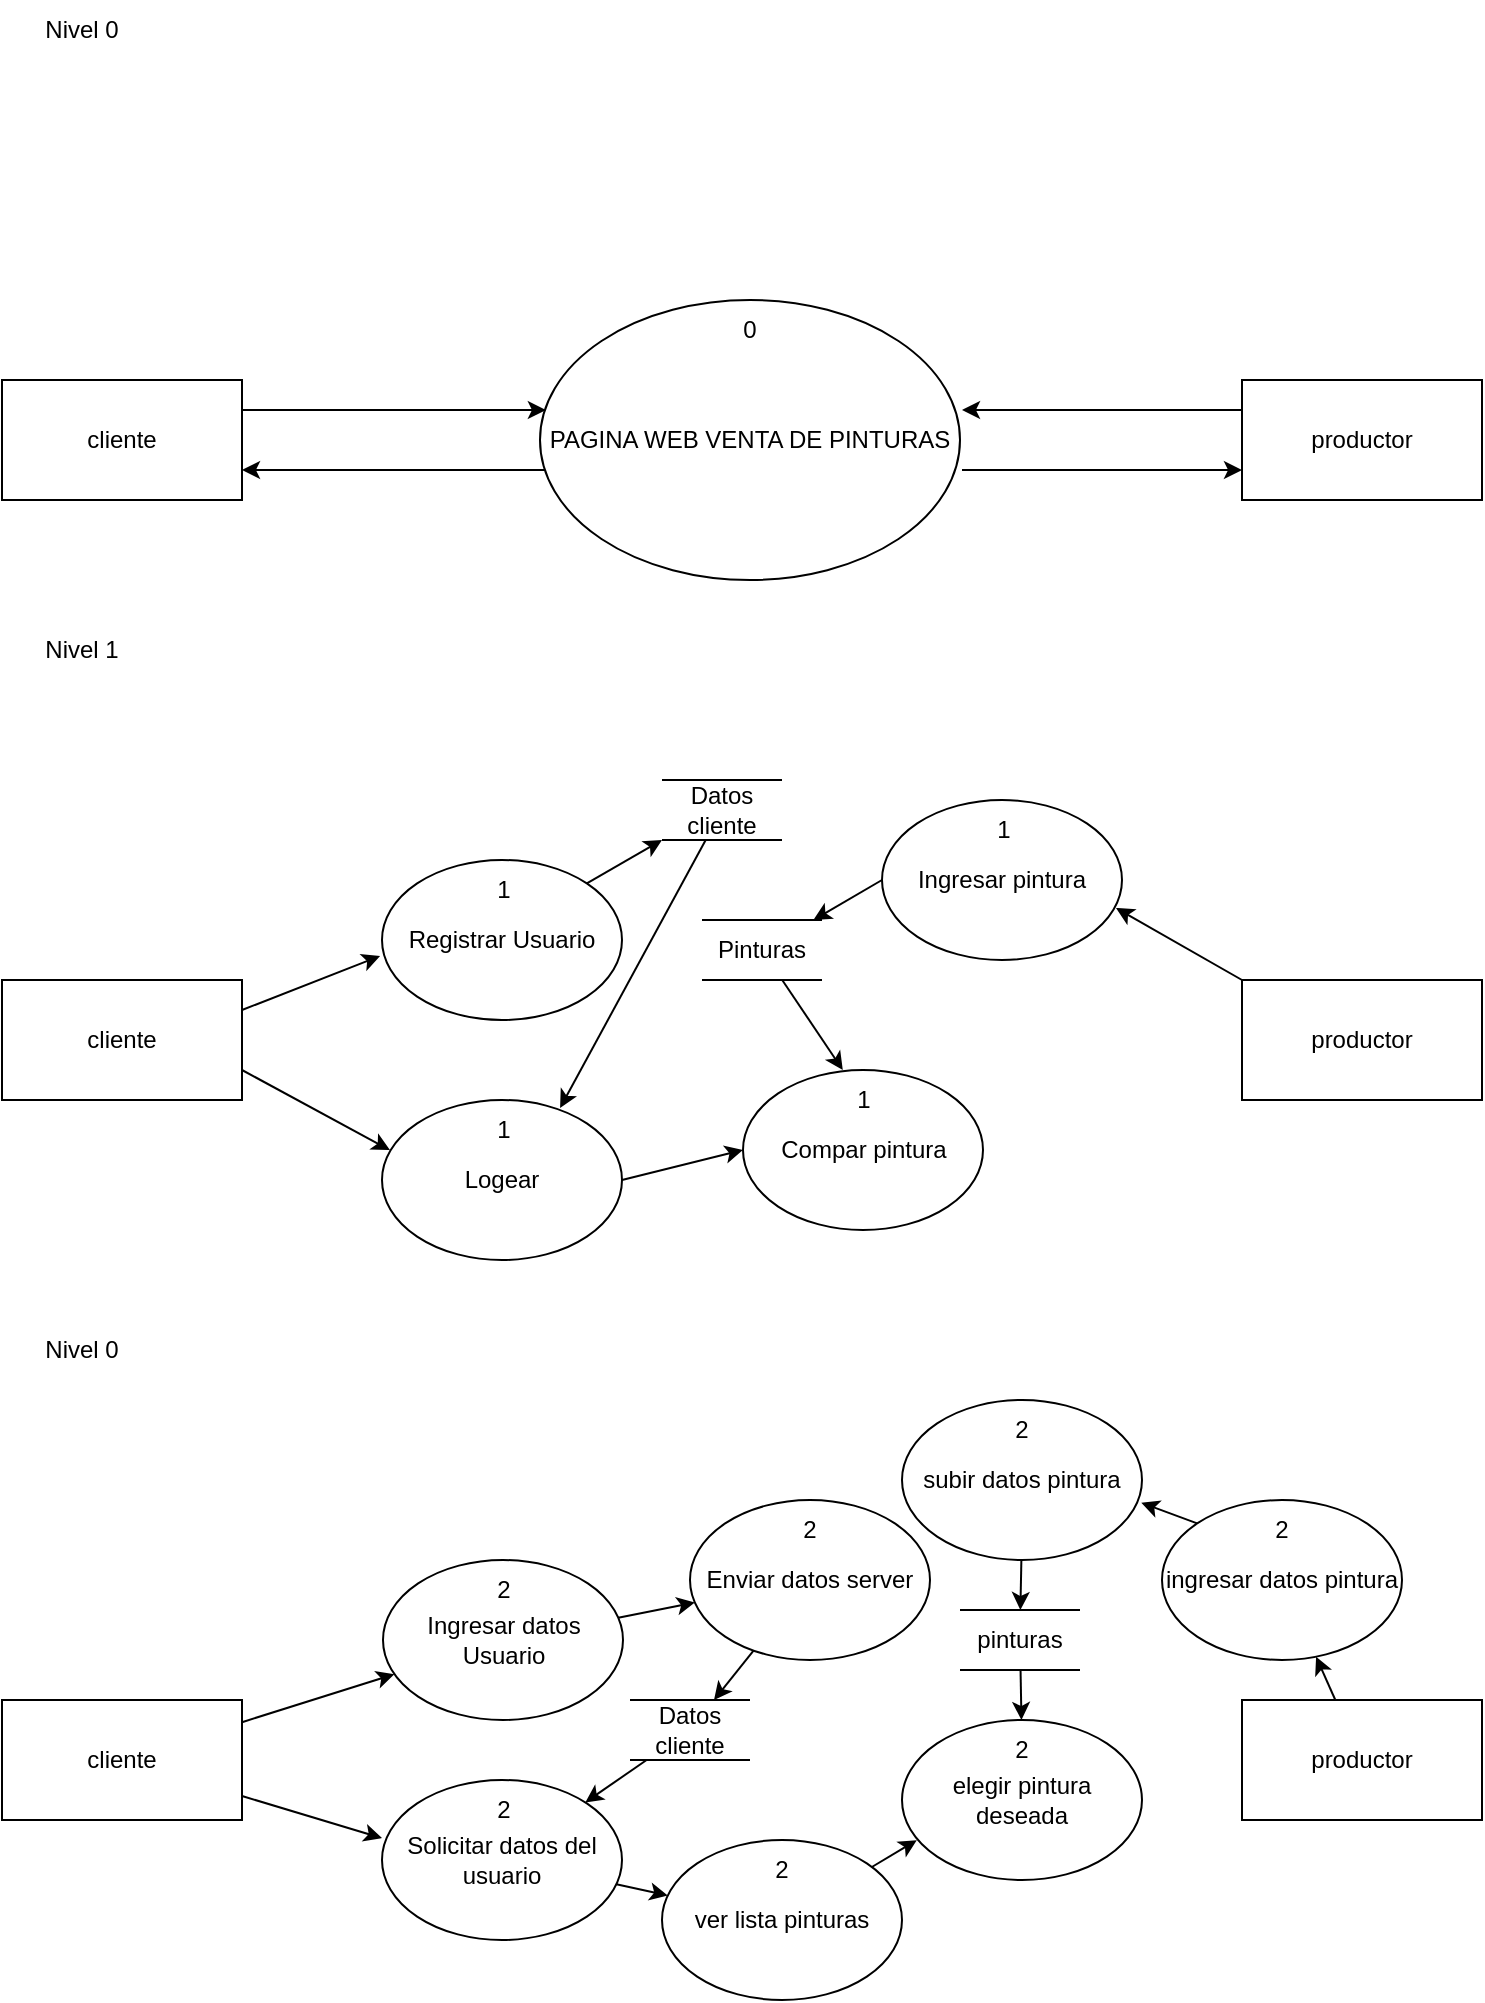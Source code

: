 <mxfile version="21.1.7" type="google">
  <diagram name="Página-1" id="KVIhtWQZbb9y_k68hsxU">
    <mxGraphModel grid="1" page="1" gridSize="10" guides="1" tooltips="1" connect="1" arrows="1" fold="1" pageScale="1" pageWidth="827" pageHeight="1169" math="0" shadow="0">
      <root>
        <mxCell id="0" />
        <mxCell id="1" parent="0" />
        <mxCell id="TYD1DtTi4bZ0jpeWZFOA-5" style="edgeStyle=orthogonalEdgeStyle;rounded=0;orthogonalLoop=1;jettySize=auto;html=1;exitX=1;exitY=0.25;exitDx=0;exitDy=0;entryX=0.014;entryY=0.393;entryDx=0;entryDy=0;entryPerimeter=0;" edge="1" parent="1" source="TYD1DtTi4bZ0jpeWZFOA-1" target="TYD1DtTi4bZ0jpeWZFOA-3">
          <mxGeometry relative="1" as="geometry" />
        </mxCell>
        <mxCell id="TYD1DtTi4bZ0jpeWZFOA-6" style="edgeStyle=orthogonalEdgeStyle;rounded=0;orthogonalLoop=1;jettySize=auto;html=1;exitX=1;exitY=0.75;exitDx=0;exitDy=0;entryX=0.019;entryY=0.607;entryDx=0;entryDy=0;entryPerimeter=0;endArrow=none;endFill=0;startArrow=classic;startFill=1;" edge="1" parent="1" source="TYD1DtTi4bZ0jpeWZFOA-1" target="TYD1DtTi4bZ0jpeWZFOA-3">
          <mxGeometry relative="1" as="geometry" />
        </mxCell>
        <mxCell id="TYD1DtTi4bZ0jpeWZFOA-1" value="cliente" style="rounded=0;whiteSpace=wrap;html=1;" vertex="1" parent="1">
          <mxGeometry x="40" y="200" width="120" height="60" as="geometry" />
        </mxCell>
        <mxCell id="TYD1DtTi4bZ0jpeWZFOA-2" value="Nivel 0" style="text;html=1;strokeColor=none;fillColor=none;align=center;verticalAlign=middle;whiteSpace=wrap;rounded=0;" vertex="1" parent="1">
          <mxGeometry x="50" y="10" width="60" height="30" as="geometry" />
        </mxCell>
        <mxCell id="TYD1DtTi4bZ0jpeWZFOA-3" value="PAGINA WEB VENTA DE PINTURAS" style="ellipse;whiteSpace=wrap;html=1;rounded=0;" vertex="1" parent="1">
          <mxGeometry x="309" y="160" width="210" height="140" as="geometry" />
        </mxCell>
        <mxCell id="TYD1DtTi4bZ0jpeWZFOA-7" style="edgeStyle=orthogonalEdgeStyle;rounded=0;orthogonalLoop=1;jettySize=auto;html=1;exitX=0;exitY=0.25;exitDx=0;exitDy=0;" edge="1" parent="1" source="TYD1DtTi4bZ0jpeWZFOA-4">
          <mxGeometry relative="1" as="geometry">
            <mxPoint x="520" y="215" as="targetPoint" />
          </mxGeometry>
        </mxCell>
        <mxCell id="TYD1DtTi4bZ0jpeWZFOA-8" style="edgeStyle=orthogonalEdgeStyle;rounded=0;orthogonalLoop=1;jettySize=auto;html=1;exitX=0;exitY=0.75;exitDx=0;exitDy=0;startArrow=classic;startFill=1;endArrow=none;endFill=0;" edge="1" parent="1" source="TYD1DtTi4bZ0jpeWZFOA-4">
          <mxGeometry relative="1" as="geometry">
            <mxPoint x="520" y="245" as="targetPoint" />
          </mxGeometry>
        </mxCell>
        <mxCell id="TYD1DtTi4bZ0jpeWZFOA-4" value="productor" style="rounded=0;whiteSpace=wrap;html=1;" vertex="1" parent="1">
          <mxGeometry x="660" y="200" width="120" height="60" as="geometry" />
        </mxCell>
        <mxCell id="TYD1DtTi4bZ0jpeWZFOA-9" value="Nivel 1" style="text;html=1;strokeColor=none;fillColor=none;align=center;verticalAlign=middle;whiteSpace=wrap;rounded=0;" vertex="1" parent="1">
          <mxGeometry x="50" y="320" width="60" height="30" as="geometry" />
        </mxCell>
        <mxCell id="TYD1DtTi4bZ0jpeWZFOA-10" value="0" style="text;html=1;strokeColor=none;fillColor=none;align=center;verticalAlign=middle;whiteSpace=wrap;rounded=0;" vertex="1" parent="1">
          <mxGeometry x="384" y="160" width="60" height="30" as="geometry" />
        </mxCell>
        <mxCell id="TYD1DtTi4bZ0jpeWZFOA-25" style="rounded=0;orthogonalLoop=1;jettySize=auto;html=1;exitX=1;exitY=0.25;exitDx=0;exitDy=0;entryX=-0.008;entryY=0.6;entryDx=0;entryDy=0;entryPerimeter=0;" edge="1" parent="1" source="TYD1DtTi4bZ0jpeWZFOA-13" target="TYD1DtTi4bZ0jpeWZFOA-19">
          <mxGeometry relative="1" as="geometry" />
        </mxCell>
        <mxCell id="TYD1DtTi4bZ0jpeWZFOA-28" style="rounded=0;orthogonalLoop=1;jettySize=auto;html=1;exitX=1;exitY=0.75;exitDx=0;exitDy=0;entryX=0.033;entryY=0.313;entryDx=0;entryDy=0;entryPerimeter=0;strokeColor=default;" edge="1" parent="1" source="TYD1DtTi4bZ0jpeWZFOA-13" target="TYD1DtTi4bZ0jpeWZFOA-26">
          <mxGeometry relative="1" as="geometry" />
        </mxCell>
        <mxCell id="TYD1DtTi4bZ0jpeWZFOA-13" value="cliente" style="rounded=0;whiteSpace=wrap;html=1;" vertex="1" parent="1">
          <mxGeometry x="40" y="500" width="120" height="60" as="geometry" />
        </mxCell>
        <mxCell id="TYD1DtTi4bZ0jpeWZFOA-37" style="edgeStyle=none;orthogonalLoop=1;jettySize=auto;html=1;exitX=0;exitY=0;exitDx=0;exitDy=0;entryX=0.975;entryY=0.675;entryDx=0;entryDy=0;entryPerimeter=0;" edge="1" parent="1" source="TYD1DtTi4bZ0jpeWZFOA-17" target="TYD1DtTi4bZ0jpeWZFOA-35">
          <mxGeometry relative="1" as="geometry" />
        </mxCell>
        <mxCell id="TYD1DtTi4bZ0jpeWZFOA-17" value="productor" style="rounded=0;whiteSpace=wrap;html=1;" vertex="1" parent="1">
          <mxGeometry x="660" y="500" width="120" height="60" as="geometry" />
        </mxCell>
        <mxCell id="TYD1DtTi4bZ0jpeWZFOA-24" style="rounded=0;orthogonalLoop=1;jettySize=auto;html=1;exitX=1;exitY=0;exitDx=0;exitDy=0;entryX=0;entryY=1;entryDx=0;entryDy=0;" edge="1" parent="1" source="TYD1DtTi4bZ0jpeWZFOA-19" target="TYD1DtTi4bZ0jpeWZFOA-21">
          <mxGeometry relative="1" as="geometry" />
        </mxCell>
        <mxCell id="TYD1DtTi4bZ0jpeWZFOA-19" value="Registrar Usuario" style="ellipse;whiteSpace=wrap;html=1;rounded=0;" vertex="1" parent="1">
          <mxGeometry x="230" y="440" width="120" height="80" as="geometry" />
        </mxCell>
        <mxCell id="TYD1DtTi4bZ0jpeWZFOA-20" value="1" style="text;html=1;strokeColor=none;fillColor=none;align=center;verticalAlign=middle;whiteSpace=wrap;rounded=0;" vertex="1" parent="1">
          <mxGeometry x="260.5" y="440" width="60" height="30" as="geometry" />
        </mxCell>
        <mxCell id="TYD1DtTi4bZ0jpeWZFOA-21" value="Datos cliente" style="text;html=1;strokeColor=none;fillColor=none;align=center;verticalAlign=middle;whiteSpace=wrap;rounded=0;" vertex="1" parent="1">
          <mxGeometry x="370" y="400" width="60" height="30" as="geometry" />
        </mxCell>
        <mxCell id="TYD1DtTi4bZ0jpeWZFOA-22" value="" style="endArrow=none;html=1;rounded=0;entryX=1;entryY=0;entryDx=0;entryDy=0;exitX=0;exitY=0;exitDx=0;exitDy=0;" edge="1" parent="1" source="TYD1DtTi4bZ0jpeWZFOA-21" target="TYD1DtTi4bZ0jpeWZFOA-21">
          <mxGeometry width="50" height="50" relative="1" as="geometry">
            <mxPoint x="350" y="520" as="sourcePoint" />
            <mxPoint x="400" y="470" as="targetPoint" />
          </mxGeometry>
        </mxCell>
        <mxCell id="TYD1DtTi4bZ0jpeWZFOA-23" value="" style="endArrow=none;html=1;rounded=0;entryX=1;entryY=0;entryDx=0;entryDy=0;exitX=0;exitY=0;exitDx=0;exitDy=0;" edge="1" parent="1">
          <mxGeometry width="50" height="50" relative="1" as="geometry">
            <mxPoint x="370" y="430" as="sourcePoint" />
            <mxPoint x="430" y="430" as="targetPoint" />
          </mxGeometry>
        </mxCell>
        <mxCell id="TYD1DtTi4bZ0jpeWZFOA-32" style="edgeStyle=none;orthogonalLoop=1;jettySize=auto;html=1;exitX=0.742;exitY=0.05;exitDx=0;exitDy=0;endArrow=none;endFill=0;startArrow=classic;startFill=1;exitPerimeter=0;" edge="1" parent="1" source="TYD1DtTi4bZ0jpeWZFOA-26" target="TYD1DtTi4bZ0jpeWZFOA-21">
          <mxGeometry relative="1" as="geometry" />
        </mxCell>
        <mxCell id="TYD1DtTi4bZ0jpeWZFOA-33" style="edgeStyle=none;orthogonalLoop=1;jettySize=auto;html=1;exitX=1;exitY=0.5;exitDx=0;exitDy=0;entryX=0;entryY=0.5;entryDx=0;entryDy=0;" edge="1" parent="1" source="TYD1DtTi4bZ0jpeWZFOA-26" target="TYD1DtTi4bZ0jpeWZFOA-30">
          <mxGeometry relative="1" as="geometry" />
        </mxCell>
        <mxCell id="TYD1DtTi4bZ0jpeWZFOA-26" value="Logear" style="ellipse;whiteSpace=wrap;html=1;rounded=0;" vertex="1" parent="1">
          <mxGeometry x="230" y="560" width="120" height="80" as="geometry" />
        </mxCell>
        <mxCell id="TYD1DtTi4bZ0jpeWZFOA-27" value="1" style="text;html=1;strokeColor=none;fillColor=none;align=center;verticalAlign=middle;whiteSpace=wrap;rounded=0;" vertex="1" parent="1">
          <mxGeometry x="260.5" y="560" width="60" height="30" as="geometry" />
        </mxCell>
        <mxCell id="TYD1DtTi4bZ0jpeWZFOA-30" value="Compar pintura" style="ellipse;whiteSpace=wrap;html=1;" vertex="1" parent="1">
          <mxGeometry x="410.5" y="545" width="120" height="80" as="geometry" />
        </mxCell>
        <mxCell id="TYD1DtTi4bZ0jpeWZFOA-31" value="1" style="text;html=1;strokeColor=none;fillColor=none;align=center;verticalAlign=middle;whiteSpace=wrap;rounded=0;" vertex="1" parent="1">
          <mxGeometry x="440.5" y="545" width="60" height="30" as="geometry" />
        </mxCell>
        <mxCell id="TYD1DtTi4bZ0jpeWZFOA-44" style="edgeStyle=none;orthogonalLoop=1;jettySize=auto;html=1;exitX=0;exitY=0.5;exitDx=0;exitDy=0;" edge="1" parent="1" source="TYD1DtTi4bZ0jpeWZFOA-35" target="TYD1DtTi4bZ0jpeWZFOA-39">
          <mxGeometry relative="1" as="geometry" />
        </mxCell>
        <mxCell id="TYD1DtTi4bZ0jpeWZFOA-35" value="Ingresar pintura" style="ellipse;whiteSpace=wrap;html=1;" vertex="1" parent="1">
          <mxGeometry x="480" y="410" width="120" height="80" as="geometry" />
        </mxCell>
        <mxCell id="TYD1DtTi4bZ0jpeWZFOA-36" value="1" style="text;html=1;strokeColor=none;fillColor=none;align=center;verticalAlign=middle;whiteSpace=wrap;rounded=0;" vertex="1" parent="1">
          <mxGeometry x="510.5" y="410" width="60" height="30" as="geometry" />
        </mxCell>
        <mxCell id="TYD1DtTi4bZ0jpeWZFOA-42" value="" style="edgeStyle=none;orthogonalLoop=1;jettySize=auto;html=1;" edge="1" parent="1" source="TYD1DtTi4bZ0jpeWZFOA-39" target="TYD1DtTi4bZ0jpeWZFOA-31">
          <mxGeometry relative="1" as="geometry" />
        </mxCell>
        <mxCell id="TYD1DtTi4bZ0jpeWZFOA-39" value="Pinturas" style="text;html=1;strokeColor=none;fillColor=none;align=center;verticalAlign=middle;whiteSpace=wrap;rounded=0;" vertex="1" parent="1">
          <mxGeometry x="390" y="470" width="60" height="30" as="geometry" />
        </mxCell>
        <mxCell id="TYD1DtTi4bZ0jpeWZFOA-40" value="" style="endArrow=none;html=1;rounded=0;entryX=1;entryY=0;entryDx=0;entryDy=0;exitX=0;exitY=0;exitDx=0;exitDy=0;" edge="1" parent="1" source="TYD1DtTi4bZ0jpeWZFOA-39" target="TYD1DtTi4bZ0jpeWZFOA-39">
          <mxGeometry width="50" height="50" relative="1" as="geometry">
            <mxPoint x="370" y="590" as="sourcePoint" />
            <mxPoint x="420" y="540" as="targetPoint" />
          </mxGeometry>
        </mxCell>
        <mxCell id="TYD1DtTi4bZ0jpeWZFOA-41" value="" style="endArrow=none;html=1;rounded=0;entryX=1;entryY=0;entryDx=0;entryDy=0;exitX=0;exitY=0;exitDx=0;exitDy=0;" edge="1" parent="1">
          <mxGeometry width="50" height="50" relative="1" as="geometry">
            <mxPoint x="390" y="500" as="sourcePoint" />
            <mxPoint x="450" y="500" as="targetPoint" />
          </mxGeometry>
        </mxCell>
        <mxCell id="TYD1DtTi4bZ0jpeWZFOA-56" value="" style="edgeStyle=none;orthogonalLoop=1;jettySize=auto;html=1;" edge="1" parent="1" source="TYD1DtTi4bZ0jpeWZFOA-47" target="TYD1DtTi4bZ0jpeWZFOA-54">
          <mxGeometry relative="1" as="geometry" />
        </mxCell>
        <mxCell id="TYD1DtTi4bZ0jpeWZFOA-60" value="" style="edgeStyle=none;orthogonalLoop=1;jettySize=auto;html=1;entryX=0;entryY=0.363;entryDx=0;entryDy=0;entryPerimeter=0;" edge="1" parent="1" source="TYD1DtTi4bZ0jpeWZFOA-47" target="TYD1DtTi4bZ0jpeWZFOA-58">
          <mxGeometry relative="1" as="geometry" />
        </mxCell>
        <mxCell id="TYD1DtTi4bZ0jpeWZFOA-47" value="cliente" style="rounded=0;whiteSpace=wrap;html=1;" vertex="1" parent="1">
          <mxGeometry x="40" y="860" width="120" height="60" as="geometry" />
        </mxCell>
        <mxCell id="TYD1DtTi4bZ0jpeWZFOA-48" value="Nivel 0" style="text;html=1;strokeColor=none;fillColor=none;align=center;verticalAlign=middle;whiteSpace=wrap;rounded=0;" vertex="1" parent="1">
          <mxGeometry x="50" y="670" width="60" height="30" as="geometry" />
        </mxCell>
        <mxCell id="TYD1DtTi4bZ0jpeWZFOA-79" value="" style="edgeStyle=none;orthogonalLoop=1;jettySize=auto;html=1;" edge="1" parent="1" source="TYD1DtTi4bZ0jpeWZFOA-52" target="TYD1DtTi4bZ0jpeWZFOA-77">
          <mxGeometry relative="1" as="geometry" />
        </mxCell>
        <mxCell id="TYD1DtTi4bZ0jpeWZFOA-52" value="productor" style="rounded=0;whiteSpace=wrap;html=1;" vertex="1" parent="1">
          <mxGeometry x="660" y="860" width="120" height="60" as="geometry" />
        </mxCell>
        <mxCell id="TYD1DtTi4bZ0jpeWZFOA-68" value="" style="edgeStyle=none;orthogonalLoop=1;jettySize=auto;html=1;" edge="1" parent="1" source="TYD1DtTi4bZ0jpeWZFOA-54" target="TYD1DtTi4bZ0jpeWZFOA-65">
          <mxGeometry relative="1" as="geometry" />
        </mxCell>
        <mxCell id="TYD1DtTi4bZ0jpeWZFOA-54" value="Ingresar datos&lt;br&gt;Usuario" style="ellipse;whiteSpace=wrap;html=1;rounded=0;" vertex="1" parent="1">
          <mxGeometry x="230.5" y="790" width="120" height="80" as="geometry" />
        </mxCell>
        <mxCell id="TYD1DtTi4bZ0jpeWZFOA-55" value="2" style="text;html=1;strokeColor=none;fillColor=none;align=center;verticalAlign=middle;whiteSpace=wrap;rounded=0;" vertex="1" parent="1">
          <mxGeometry x="261" y="790" width="60" height="30" as="geometry" />
        </mxCell>
        <mxCell id="TYD1DtTi4bZ0jpeWZFOA-72" value="" style="edgeStyle=none;orthogonalLoop=1;jettySize=auto;html=1;" edge="1" parent="1" source="TYD1DtTi4bZ0jpeWZFOA-58" target="TYD1DtTi4bZ0jpeWZFOA-71">
          <mxGeometry relative="1" as="geometry" />
        </mxCell>
        <mxCell id="TYD1DtTi4bZ0jpeWZFOA-58" value="Solicitar datos del usuario" style="ellipse;whiteSpace=wrap;html=1;rounded=0;" vertex="1" parent="1">
          <mxGeometry x="230" y="900" width="120" height="80" as="geometry" />
        </mxCell>
        <mxCell id="TYD1DtTi4bZ0jpeWZFOA-59" value="2" style="text;html=1;strokeColor=none;fillColor=none;align=center;verticalAlign=middle;whiteSpace=wrap;rounded=0;" vertex="1" parent="1">
          <mxGeometry x="260.5" y="900" width="60" height="30" as="geometry" />
        </mxCell>
        <mxCell id="TYD1DtTi4bZ0jpeWZFOA-70" value="" style="edgeStyle=none;orthogonalLoop=1;jettySize=auto;html=1;" edge="1" parent="1" source="TYD1DtTi4bZ0jpeWZFOA-61" target="TYD1DtTi4bZ0jpeWZFOA-58">
          <mxGeometry relative="1" as="geometry" />
        </mxCell>
        <mxCell id="TYD1DtTi4bZ0jpeWZFOA-61" value="Datos cliente" style="text;html=1;strokeColor=none;fillColor=none;align=center;verticalAlign=middle;whiteSpace=wrap;rounded=0;" vertex="1" parent="1">
          <mxGeometry x="354" y="860" width="60" height="30" as="geometry" />
        </mxCell>
        <mxCell id="TYD1DtTi4bZ0jpeWZFOA-62" value="" style="endArrow=none;html=1;rounded=0;entryX=1;entryY=0;entryDx=0;entryDy=0;exitX=0;exitY=0;exitDx=0;exitDy=0;" edge="1" parent="1" source="TYD1DtTi4bZ0jpeWZFOA-61" target="TYD1DtTi4bZ0jpeWZFOA-61">
          <mxGeometry width="50" height="50" relative="1" as="geometry">
            <mxPoint x="334" y="980" as="sourcePoint" />
            <mxPoint x="384" y="930" as="targetPoint" />
          </mxGeometry>
        </mxCell>
        <mxCell id="TYD1DtTi4bZ0jpeWZFOA-63" value="" style="endArrow=none;html=1;rounded=0;entryX=1;entryY=0;entryDx=0;entryDy=0;exitX=0;exitY=0;exitDx=0;exitDy=0;" edge="1" parent="1">
          <mxGeometry width="50" height="50" relative="1" as="geometry">
            <mxPoint x="354" y="890" as="sourcePoint" />
            <mxPoint x="414" y="890" as="targetPoint" />
          </mxGeometry>
        </mxCell>
        <mxCell id="TYD1DtTi4bZ0jpeWZFOA-69" value="" style="edgeStyle=none;orthogonalLoop=1;jettySize=auto;html=1;" edge="1" parent="1" source="TYD1DtTi4bZ0jpeWZFOA-65" target="TYD1DtTi4bZ0jpeWZFOA-61">
          <mxGeometry relative="1" as="geometry" />
        </mxCell>
        <mxCell id="TYD1DtTi4bZ0jpeWZFOA-65" value="Enviar datos server" style="ellipse;whiteSpace=wrap;html=1;rounded=0;" vertex="1" parent="1">
          <mxGeometry x="384" y="760" width="120" height="80" as="geometry" />
        </mxCell>
        <mxCell id="TYD1DtTi4bZ0jpeWZFOA-66" value="2" style="text;html=1;strokeColor=none;fillColor=none;align=center;verticalAlign=middle;whiteSpace=wrap;rounded=0;" vertex="1" parent="1">
          <mxGeometry x="414" y="760" width="60" height="30" as="geometry" />
        </mxCell>
        <mxCell id="TYD1DtTi4bZ0jpeWZFOA-76" style="edgeStyle=none;orthogonalLoop=1;jettySize=auto;html=1;entryX=0.062;entryY=0.751;entryDx=0;entryDy=0;entryPerimeter=0;" edge="1" parent="1" source="TYD1DtTi4bZ0jpeWZFOA-71" target="TYD1DtTi4bZ0jpeWZFOA-74">
          <mxGeometry relative="1" as="geometry">
            <mxPoint x="493.24" y="932.8" as="sourcePoint" />
          </mxGeometry>
        </mxCell>
        <mxCell id="TYD1DtTi4bZ0jpeWZFOA-71" value="ver lista pinturas" style="ellipse;whiteSpace=wrap;html=1;" vertex="1" parent="1">
          <mxGeometry x="370" y="930" width="120" height="80" as="geometry" />
        </mxCell>
        <mxCell id="TYD1DtTi4bZ0jpeWZFOA-73" value="2" style="text;html=1;strokeColor=none;fillColor=none;align=center;verticalAlign=middle;whiteSpace=wrap;rounded=0;" vertex="1" parent="1">
          <mxGeometry x="400" y="930" width="60" height="30" as="geometry" />
        </mxCell>
        <mxCell id="TYD1DtTi4bZ0jpeWZFOA-74" value="elegir pintura deseada" style="ellipse;whiteSpace=wrap;html=1;" vertex="1" parent="1">
          <mxGeometry x="490" y="870" width="120" height="80" as="geometry" />
        </mxCell>
        <mxCell id="TYD1DtTi4bZ0jpeWZFOA-75" value="2" style="text;html=1;strokeColor=none;fillColor=none;align=center;verticalAlign=middle;whiteSpace=wrap;rounded=0;" vertex="1" parent="1">
          <mxGeometry x="520" y="870" width="60" height="30" as="geometry" />
        </mxCell>
        <mxCell id="TYD1DtTi4bZ0jpeWZFOA-88" style="edgeStyle=none;orthogonalLoop=1;jettySize=auto;html=1;exitX=0;exitY=0;exitDx=0;exitDy=0;entryX=0.997;entryY=0.642;entryDx=0;entryDy=0;entryPerimeter=0;" edge="1" parent="1" source="TYD1DtTi4bZ0jpeWZFOA-77" target="TYD1DtTi4bZ0jpeWZFOA-80">
          <mxGeometry relative="1" as="geometry">
            <mxPoint x="632.426" y="773.284" as="targetPoint" />
          </mxGeometry>
        </mxCell>
        <mxCell id="TYD1DtTi4bZ0jpeWZFOA-77" value="ingresar datos pintura" style="ellipse;whiteSpace=wrap;html=1;rounded=0;" vertex="1" parent="1">
          <mxGeometry x="620" y="760" width="120" height="80" as="geometry" />
        </mxCell>
        <mxCell id="TYD1DtTi4bZ0jpeWZFOA-78" value="2" style="text;html=1;strokeColor=none;fillColor=none;align=center;verticalAlign=middle;whiteSpace=wrap;rounded=0;" vertex="1" parent="1">
          <mxGeometry x="650" y="760" width="60" height="30" as="geometry" />
        </mxCell>
        <mxCell id="TYD1DtTi4bZ0jpeWZFOA-85" value="" style="edgeStyle=none;orthogonalLoop=1;jettySize=auto;html=1;" edge="1" parent="1" source="TYD1DtTi4bZ0jpeWZFOA-80" target="TYD1DtTi4bZ0jpeWZFOA-82">
          <mxGeometry relative="1" as="geometry" />
        </mxCell>
        <mxCell id="TYD1DtTi4bZ0jpeWZFOA-80" value="subir datos pintura" style="ellipse;whiteSpace=wrap;html=1;" vertex="1" parent="1">
          <mxGeometry x="490" y="710" width="120" height="80" as="geometry" />
        </mxCell>
        <mxCell id="TYD1DtTi4bZ0jpeWZFOA-81" value="2" style="text;html=1;strokeColor=none;fillColor=none;align=center;verticalAlign=middle;whiteSpace=wrap;rounded=0;" vertex="1" parent="1">
          <mxGeometry x="520" y="710" width="60" height="30" as="geometry" />
        </mxCell>
        <mxCell id="TYD1DtTi4bZ0jpeWZFOA-89" value="" style="edgeStyle=none;orthogonalLoop=1;jettySize=auto;html=1;" edge="1" parent="1" source="TYD1DtTi4bZ0jpeWZFOA-82" target="TYD1DtTi4bZ0jpeWZFOA-75">
          <mxGeometry relative="1" as="geometry" />
        </mxCell>
        <mxCell id="TYD1DtTi4bZ0jpeWZFOA-82" value="pinturas" style="text;html=1;strokeColor=none;fillColor=none;align=center;verticalAlign=middle;whiteSpace=wrap;rounded=0;" vertex="1" parent="1">
          <mxGeometry x="519" y="815" width="60" height="30" as="geometry" />
        </mxCell>
        <mxCell id="TYD1DtTi4bZ0jpeWZFOA-83" value="" style="endArrow=none;html=1;rounded=0;entryX=1;entryY=0;entryDx=0;entryDy=0;exitX=0;exitY=0;exitDx=0;exitDy=0;" edge="1" parent="1" source="TYD1DtTi4bZ0jpeWZFOA-82" target="TYD1DtTi4bZ0jpeWZFOA-82">
          <mxGeometry width="50" height="50" relative="1" as="geometry">
            <mxPoint x="499" y="935" as="sourcePoint" />
            <mxPoint x="549" y="885" as="targetPoint" />
          </mxGeometry>
        </mxCell>
        <mxCell id="TYD1DtTi4bZ0jpeWZFOA-84" value="" style="endArrow=none;html=1;rounded=0;entryX=1;entryY=0;entryDx=0;entryDy=0;exitX=0;exitY=0;exitDx=0;exitDy=0;" edge="1" parent="1">
          <mxGeometry width="50" height="50" relative="1" as="geometry">
            <mxPoint x="519" y="845" as="sourcePoint" />
            <mxPoint x="579" y="845" as="targetPoint" />
          </mxGeometry>
        </mxCell>
      </root>
    </mxGraphModel>
  </diagram>
</mxfile>
